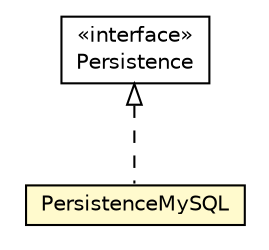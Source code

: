 #!/usr/local/bin/dot
#
# Class diagram 
# Generated by UMLGraph version R5_6-24-gf6e263 (http://www.umlgraph.org/)
#

digraph G {
	edge [fontname="Helvetica",fontsize=10,labelfontname="Helvetica",labelfontsize=10];
	node [fontname="Helvetica",fontsize=10,shape=plaintext];
	nodesep=0.25;
	ranksep=0.5;
	// org.universAAL.ri.api.manager.server.persistence.PersistenceMySQL
	c21912 [label=<<table title="org.universAAL.ri.api.manager.server.persistence.PersistenceMySQL" border="0" cellborder="1" cellspacing="0" cellpadding="2" port="p" bgcolor="lemonChiffon" href="./PersistenceMySQL.html">
		<tr><td><table border="0" cellspacing="0" cellpadding="1">
<tr><td align="center" balign="center"> PersistenceMySQL </td></tr>
		</table></td></tr>
		</table>>, URL="./PersistenceMySQL.html", fontname="Helvetica", fontcolor="black", fontsize=10.0];
	// org.universAAL.ri.api.manager.server.persistence.Persistence
	c21913 [label=<<table title="org.universAAL.ri.api.manager.server.persistence.Persistence" border="0" cellborder="1" cellspacing="0" cellpadding="2" port="p" href="./Persistence.html">
		<tr><td><table border="0" cellspacing="0" cellpadding="1">
<tr><td align="center" balign="center"> &#171;interface&#187; </td></tr>
<tr><td align="center" balign="center"> Persistence </td></tr>
		</table></td></tr>
		</table>>, URL="./Persistence.html", fontname="Helvetica", fontcolor="black", fontsize=10.0];
	//org.universAAL.ri.api.manager.server.persistence.PersistenceMySQL implements org.universAAL.ri.api.manager.server.persistence.Persistence
	c21913:p -> c21912:p [dir=back,arrowtail=empty,style=dashed];
}


